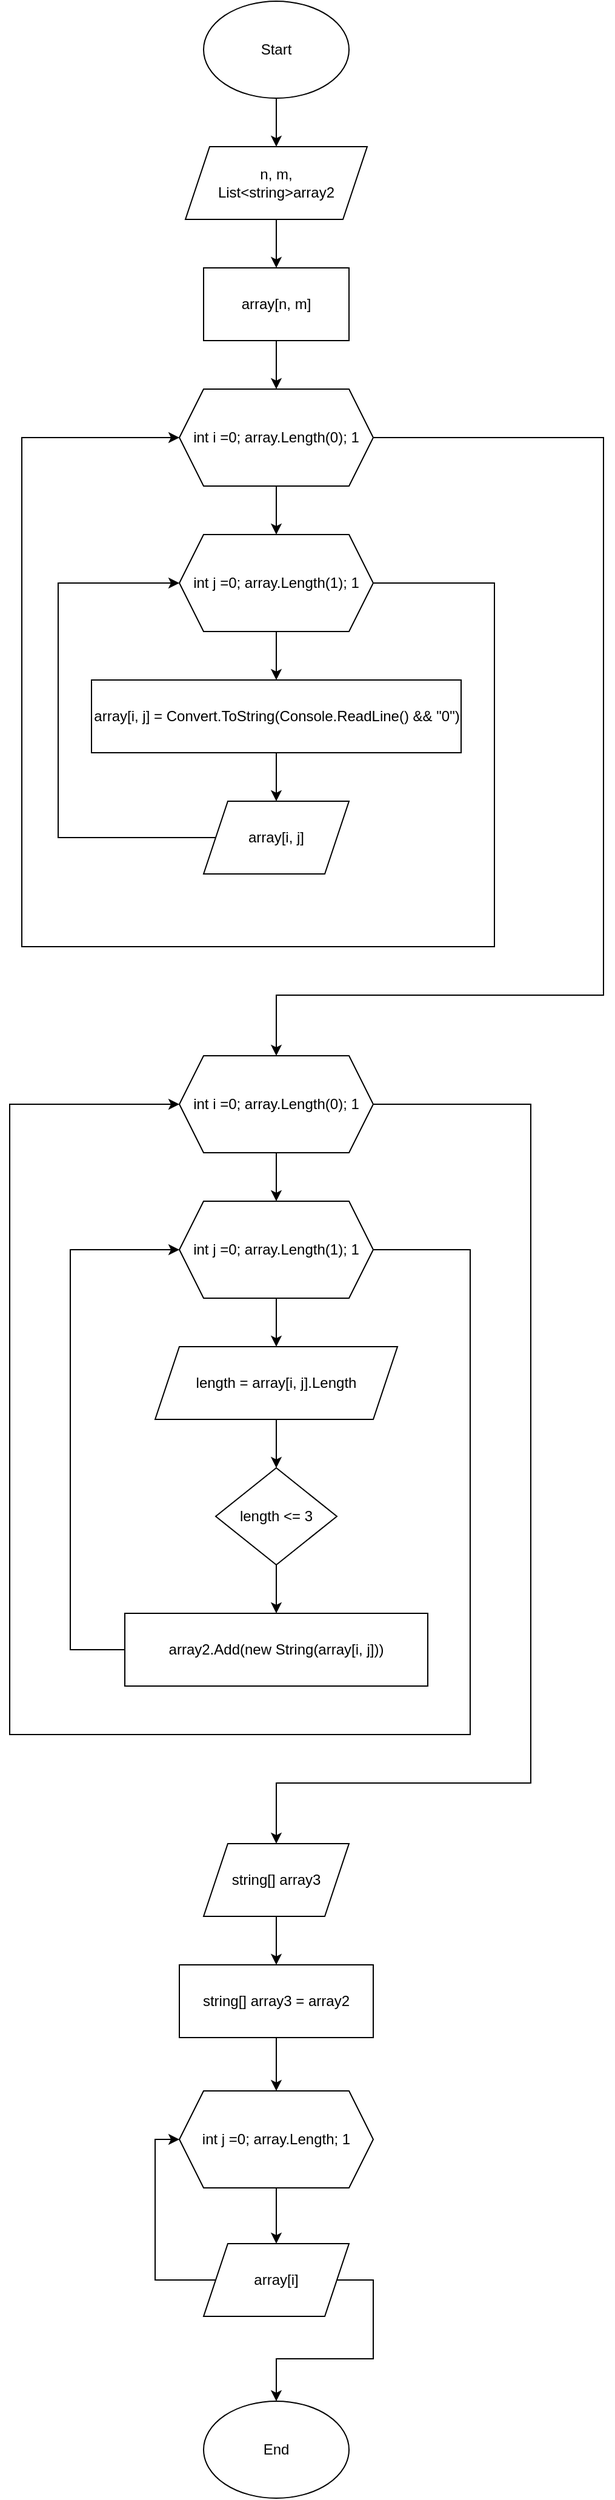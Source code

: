 <mxfile version="20.4.0" type="device"><diagram id="KKJSgqEc6Tp3Zs_Z0rap" name="Страница 1"><mxGraphModel dx="1309" dy="744" grid="1" gridSize="10" guides="1" tooltips="1" connect="1" arrows="1" fold="1" page="1" pageScale="1" pageWidth="827" pageHeight="1169" math="0" shadow="0"><root><mxCell id="0"/><mxCell id="1" parent="0"/><mxCell id="IKh7SrXzBCQoq3gelseL-4" style="edgeStyle=orthogonalEdgeStyle;rounded=0;orthogonalLoop=1;jettySize=auto;html=1;exitX=0.5;exitY=1;exitDx=0;exitDy=0;entryX=0.5;entryY=0;entryDx=0;entryDy=0;" edge="1" parent="1" source="IKh7SrXzBCQoq3gelseL-1" target="IKh7SrXzBCQoq3gelseL-2"><mxGeometry relative="1" as="geometry"/></mxCell><mxCell id="IKh7SrXzBCQoq3gelseL-1" value="Start" style="ellipse;whiteSpace=wrap;html=1;" vertex="1" parent="1"><mxGeometry x="340" y="30" width="120" height="80" as="geometry"/></mxCell><mxCell id="IKh7SrXzBCQoq3gelseL-5" style="edgeStyle=orthogonalEdgeStyle;rounded=0;orthogonalLoop=1;jettySize=auto;html=1;exitX=0.5;exitY=1;exitDx=0;exitDy=0;entryX=0.5;entryY=0;entryDx=0;entryDy=0;" edge="1" parent="1" source="IKh7SrXzBCQoq3gelseL-2" target="IKh7SrXzBCQoq3gelseL-3"><mxGeometry relative="1" as="geometry"/></mxCell><mxCell id="IKh7SrXzBCQoq3gelseL-2" value="n, m,&lt;br&gt;List&amp;lt;string&amp;gt;array2" style="shape=parallelogram;perimeter=parallelogramPerimeter;whiteSpace=wrap;html=1;fixedSize=1;" vertex="1" parent="1"><mxGeometry x="325" y="150" width="150" height="60" as="geometry"/></mxCell><mxCell id="IKh7SrXzBCQoq3gelseL-8" style="edgeStyle=orthogonalEdgeStyle;rounded=0;orthogonalLoop=1;jettySize=auto;html=1;exitX=0.5;exitY=1;exitDx=0;exitDy=0;entryX=0.5;entryY=0;entryDx=0;entryDy=0;" edge="1" parent="1" source="IKh7SrXzBCQoq3gelseL-3" target="IKh7SrXzBCQoq3gelseL-6"><mxGeometry relative="1" as="geometry"/></mxCell><mxCell id="IKh7SrXzBCQoq3gelseL-3" value="array[n, m]" style="rounded=0;whiteSpace=wrap;html=1;" vertex="1" parent="1"><mxGeometry x="340" y="250" width="120" height="60" as="geometry"/></mxCell><mxCell id="IKh7SrXzBCQoq3gelseL-9" style="edgeStyle=orthogonalEdgeStyle;rounded=0;orthogonalLoop=1;jettySize=auto;html=1;exitX=0.5;exitY=1;exitDx=0;exitDy=0;entryX=0.5;entryY=0;entryDx=0;entryDy=0;" edge="1" parent="1" source="IKh7SrXzBCQoq3gelseL-6" target="IKh7SrXzBCQoq3gelseL-7"><mxGeometry relative="1" as="geometry"/></mxCell><mxCell id="IKh7SrXzBCQoq3gelseL-18" style="edgeStyle=orthogonalEdgeStyle;rounded=0;orthogonalLoop=1;jettySize=auto;html=1;exitX=1;exitY=0.5;exitDx=0;exitDy=0;fontFamily=Helvetica;fontSize=12;entryX=0.5;entryY=0;entryDx=0;entryDy=0;" edge="1" parent="1" source="IKh7SrXzBCQoq3gelseL-6" target="IKh7SrXzBCQoq3gelseL-21"><mxGeometry relative="1" as="geometry"><mxPoint x="400" y="870" as="targetPoint"/><Array as="points"><mxPoint x="670" y="390"/><mxPoint x="670" y="850"/><mxPoint x="400" y="850"/></Array></mxGeometry></mxCell><mxCell id="IKh7SrXzBCQoq3gelseL-6" value="int i =0; array.Length(0); 1" style="shape=hexagon;perimeter=hexagonPerimeter2;whiteSpace=wrap;html=1;fixedSize=1;" vertex="1" parent="1"><mxGeometry x="320" y="350" width="160" height="80" as="geometry"/></mxCell><mxCell id="IKh7SrXzBCQoq3gelseL-12" style="edgeStyle=orthogonalEdgeStyle;rounded=0;orthogonalLoop=1;jettySize=auto;html=1;exitX=0.5;exitY=1;exitDx=0;exitDy=0;fontFamily=Helvetica;fontSize=12;" edge="1" parent="1" source="IKh7SrXzBCQoq3gelseL-7" target="IKh7SrXzBCQoq3gelseL-10"><mxGeometry relative="1" as="geometry"/></mxCell><mxCell id="IKh7SrXzBCQoq3gelseL-14" style="edgeStyle=orthogonalEdgeStyle;rounded=0;orthogonalLoop=1;jettySize=auto;html=1;exitX=1;exitY=0.5;exitDx=0;exitDy=0;entryX=0;entryY=0.5;entryDx=0;entryDy=0;fontFamily=Helvetica;fontSize=12;" edge="1" parent="1" source="IKh7SrXzBCQoq3gelseL-7" target="IKh7SrXzBCQoq3gelseL-6"><mxGeometry relative="1" as="geometry"><Array as="points"><mxPoint x="580" y="510"/><mxPoint x="580" y="810"/><mxPoint x="190" y="810"/><mxPoint x="190" y="390"/></Array></mxGeometry></mxCell><mxCell id="IKh7SrXzBCQoq3gelseL-7" value="int j =0; array.Length(1); 1" style="shape=hexagon;perimeter=hexagonPerimeter2;whiteSpace=wrap;html=1;fixedSize=1;" vertex="1" parent="1"><mxGeometry x="320" y="470" width="160" height="80" as="geometry"/></mxCell><mxCell id="IKh7SrXzBCQoq3gelseL-13" style="edgeStyle=orthogonalEdgeStyle;rounded=0;orthogonalLoop=1;jettySize=auto;html=1;exitX=0;exitY=0.5;exitDx=0;exitDy=0;entryX=0;entryY=0.5;entryDx=0;entryDy=0;fontFamily=Helvetica;fontSize=12;" edge="1" parent="1" source="IKh7SrXzBCQoq3gelseL-15" target="IKh7SrXzBCQoq3gelseL-7"><mxGeometry relative="1" as="geometry"><Array as="points"><mxPoint x="220" y="720"/><mxPoint x="220" y="510"/></Array></mxGeometry></mxCell><mxCell id="IKh7SrXzBCQoq3gelseL-16" style="edgeStyle=orthogonalEdgeStyle;rounded=0;orthogonalLoop=1;jettySize=auto;html=1;exitX=0.5;exitY=1;exitDx=0;exitDy=0;entryX=0.5;entryY=0;entryDx=0;entryDy=0;fontFamily=Helvetica;fontSize=12;" edge="1" parent="1" source="IKh7SrXzBCQoq3gelseL-10" target="IKh7SrXzBCQoq3gelseL-15"><mxGeometry relative="1" as="geometry"/></mxCell><mxCell id="IKh7SrXzBCQoq3gelseL-10" value="array[i, j] = Convert.ToString(Console.ReadLine() &amp;amp;&amp;amp; &quot;0&quot;)" style="rounded=0;whiteSpace=wrap;html=1;" vertex="1" parent="1"><mxGeometry x="247.5" y="590" width="305" height="60" as="geometry"/></mxCell><mxCell id="IKh7SrXzBCQoq3gelseL-15" value="array[i, j]" style="shape=parallelogram;perimeter=parallelogramPerimeter;whiteSpace=wrap;html=1;fixedSize=1;fontFamily=Helvetica;fontSize=12;" vertex="1" parent="1"><mxGeometry x="340" y="690" width="120" height="60" as="geometry"/></mxCell><mxCell id="IKh7SrXzBCQoq3gelseL-25" style="edgeStyle=orthogonalEdgeStyle;rounded=0;orthogonalLoop=1;jettySize=auto;html=1;exitX=0.5;exitY=1;exitDx=0;exitDy=0;entryX=0.5;entryY=0;entryDx=0;entryDy=0;fontFamily=Helvetica;fontSize=12;" edge="1" parent="1" source="IKh7SrXzBCQoq3gelseL-17" target="IKh7SrXzBCQoq3gelseL-19"><mxGeometry relative="1" as="geometry"/></mxCell><mxCell id="IKh7SrXzBCQoq3gelseL-17" value="length = array[i, j].Length" style="shape=parallelogram;perimeter=parallelogramPerimeter;whiteSpace=wrap;html=1;fixedSize=1;fontFamily=Helvetica;fontSize=12;" vertex="1" parent="1"><mxGeometry x="300" y="1140" width="200" height="60" as="geometry"/></mxCell><mxCell id="IKh7SrXzBCQoq3gelseL-26" style="edgeStyle=orthogonalEdgeStyle;rounded=0;orthogonalLoop=1;jettySize=auto;html=1;exitX=0.5;exitY=1;exitDx=0;exitDy=0;entryX=0.5;entryY=0;entryDx=0;entryDy=0;fontFamily=Helvetica;fontSize=12;" edge="1" parent="1" source="IKh7SrXzBCQoq3gelseL-19" target="IKh7SrXzBCQoq3gelseL-20"><mxGeometry relative="1" as="geometry"/></mxCell><mxCell id="IKh7SrXzBCQoq3gelseL-19" value="length &amp;lt;= 3" style="rhombus;whiteSpace=wrap;html=1;fontFamily=Helvetica;fontSize=12;" vertex="1" parent="1"><mxGeometry x="350" y="1240" width="100" height="80" as="geometry"/></mxCell><mxCell id="IKh7SrXzBCQoq3gelseL-27" style="edgeStyle=orthogonalEdgeStyle;rounded=0;orthogonalLoop=1;jettySize=auto;html=1;exitX=0;exitY=0.5;exitDx=0;exitDy=0;entryX=0;entryY=0.5;entryDx=0;entryDy=0;fontFamily=Helvetica;fontSize=12;" edge="1" parent="1" source="IKh7SrXzBCQoq3gelseL-20" target="IKh7SrXzBCQoq3gelseL-22"><mxGeometry relative="1" as="geometry"><Array as="points"><mxPoint x="230" y="1390"/><mxPoint x="230" y="1060"/></Array></mxGeometry></mxCell><mxCell id="IKh7SrXzBCQoq3gelseL-20" value="array2.Add(new String(array[i, j]))" style="rounded=0;whiteSpace=wrap;html=1;fontFamily=Helvetica;fontSize=12;" vertex="1" parent="1"><mxGeometry x="275" y="1360" width="250" height="60" as="geometry"/></mxCell><mxCell id="IKh7SrXzBCQoq3gelseL-23" style="edgeStyle=orthogonalEdgeStyle;rounded=0;orthogonalLoop=1;jettySize=auto;html=1;exitX=0.5;exitY=1;exitDx=0;exitDy=0;entryX=0.5;entryY=0;entryDx=0;entryDy=0;fontFamily=Helvetica;fontSize=12;" edge="1" parent="1" source="IKh7SrXzBCQoq3gelseL-21" target="IKh7SrXzBCQoq3gelseL-22"><mxGeometry relative="1" as="geometry"/></mxCell><mxCell id="IKh7SrXzBCQoq3gelseL-31" style="edgeStyle=orthogonalEdgeStyle;rounded=0;orthogonalLoop=1;jettySize=auto;html=1;exitX=1;exitY=0.5;exitDx=0;exitDy=0;entryX=0.5;entryY=0;entryDx=0;entryDy=0;fontFamily=Helvetica;fontSize=12;" edge="1" parent="1" source="IKh7SrXzBCQoq3gelseL-21" target="IKh7SrXzBCQoq3gelseL-29"><mxGeometry relative="1" as="geometry"><Array as="points"><mxPoint x="610" y="940"/><mxPoint x="610" y="1500"/><mxPoint x="400" y="1500"/></Array></mxGeometry></mxCell><mxCell id="IKh7SrXzBCQoq3gelseL-21" value="int i =0; array.Length(0); 1" style="shape=hexagon;perimeter=hexagonPerimeter2;whiteSpace=wrap;html=1;fixedSize=1;" vertex="1" parent="1"><mxGeometry x="320" y="900" width="160" height="80" as="geometry"/></mxCell><mxCell id="IKh7SrXzBCQoq3gelseL-24" style="edgeStyle=orthogonalEdgeStyle;rounded=0;orthogonalLoop=1;jettySize=auto;html=1;exitX=0.5;exitY=1;exitDx=0;exitDy=0;fontFamily=Helvetica;fontSize=12;" edge="1" parent="1" source="IKh7SrXzBCQoq3gelseL-22" target="IKh7SrXzBCQoq3gelseL-17"><mxGeometry relative="1" as="geometry"/></mxCell><mxCell id="IKh7SrXzBCQoq3gelseL-28" style="edgeStyle=orthogonalEdgeStyle;rounded=0;orthogonalLoop=1;jettySize=auto;html=1;exitX=1;exitY=0.5;exitDx=0;exitDy=0;entryX=0;entryY=0.5;entryDx=0;entryDy=0;fontFamily=Helvetica;fontSize=12;" edge="1" parent="1" source="IKh7SrXzBCQoq3gelseL-22" target="IKh7SrXzBCQoq3gelseL-21"><mxGeometry relative="1" as="geometry"><Array as="points"><mxPoint x="560" y="1060"/><mxPoint x="560" y="1460"/><mxPoint x="180" y="1460"/><mxPoint x="180" y="940"/></Array></mxGeometry></mxCell><mxCell id="IKh7SrXzBCQoq3gelseL-22" value="int j =0; array.Length(1); 1" style="shape=hexagon;perimeter=hexagonPerimeter2;whiteSpace=wrap;html=1;fixedSize=1;" vertex="1" parent="1"><mxGeometry x="320" y="1020" width="160" height="80" as="geometry"/></mxCell><mxCell id="IKh7SrXzBCQoq3gelseL-32" style="edgeStyle=orthogonalEdgeStyle;rounded=0;orthogonalLoop=1;jettySize=auto;html=1;exitX=0.5;exitY=1;exitDx=0;exitDy=0;entryX=0.5;entryY=0;entryDx=0;entryDy=0;fontFamily=Helvetica;fontSize=12;" edge="1" parent="1" source="IKh7SrXzBCQoq3gelseL-29" target="IKh7SrXzBCQoq3gelseL-30"><mxGeometry relative="1" as="geometry"/></mxCell><mxCell id="IKh7SrXzBCQoq3gelseL-29" value="string[] array3" style="shape=parallelogram;perimeter=parallelogramPerimeter;whiteSpace=wrap;html=1;fixedSize=1;fontFamily=Helvetica;fontSize=12;" vertex="1" parent="1"><mxGeometry x="340" y="1550" width="120" height="60" as="geometry"/></mxCell><mxCell id="IKh7SrXzBCQoq3gelseL-35" style="edgeStyle=orthogonalEdgeStyle;rounded=0;orthogonalLoop=1;jettySize=auto;html=1;exitX=0.5;exitY=1;exitDx=0;exitDy=0;fontFamily=Helvetica;fontSize=12;" edge="1" parent="1" source="IKh7SrXzBCQoq3gelseL-30" target="IKh7SrXzBCQoq3gelseL-33"><mxGeometry relative="1" as="geometry"/></mxCell><mxCell id="IKh7SrXzBCQoq3gelseL-30" value="string[] array3 = array2" style="rounded=0;whiteSpace=wrap;html=1;fontFamily=Helvetica;fontSize=12;" vertex="1" parent="1"><mxGeometry x="320" y="1650" width="160" height="60" as="geometry"/></mxCell><mxCell id="IKh7SrXzBCQoq3gelseL-36" style="edgeStyle=orthogonalEdgeStyle;rounded=0;orthogonalLoop=1;jettySize=auto;html=1;exitX=0.5;exitY=1;exitDx=0;exitDy=0;fontFamily=Helvetica;fontSize=12;" edge="1" parent="1" source="IKh7SrXzBCQoq3gelseL-33" target="IKh7SrXzBCQoq3gelseL-34"><mxGeometry relative="1" as="geometry"/></mxCell><mxCell id="IKh7SrXzBCQoq3gelseL-33" value="int j =0; array.Length; 1" style="shape=hexagon;perimeter=hexagonPerimeter2;whiteSpace=wrap;html=1;fixedSize=1;" vertex="1" parent="1"><mxGeometry x="320" y="1754" width="160" height="80" as="geometry"/></mxCell><mxCell id="IKh7SrXzBCQoq3gelseL-37" style="edgeStyle=orthogonalEdgeStyle;rounded=0;orthogonalLoop=1;jettySize=auto;html=1;exitX=0;exitY=0.5;exitDx=0;exitDy=0;entryX=0;entryY=0.5;entryDx=0;entryDy=0;fontFamily=Helvetica;fontSize=12;" edge="1" parent="1" source="IKh7SrXzBCQoq3gelseL-34" target="IKh7SrXzBCQoq3gelseL-33"><mxGeometry relative="1" as="geometry"><Array as="points"><mxPoint x="300" y="1910"/><mxPoint x="300" y="1794"/></Array></mxGeometry></mxCell><mxCell id="IKh7SrXzBCQoq3gelseL-39" style="edgeStyle=orthogonalEdgeStyle;rounded=0;orthogonalLoop=1;jettySize=auto;html=1;exitX=1;exitY=0.5;exitDx=0;exitDy=0;entryX=0.5;entryY=0;entryDx=0;entryDy=0;fontFamily=Helvetica;fontSize=12;" edge="1" parent="1" source="IKh7SrXzBCQoq3gelseL-34" target="IKh7SrXzBCQoq3gelseL-38"><mxGeometry relative="1" as="geometry"><Array as="points"><mxPoint x="480" y="1910"/><mxPoint x="480" y="1975"/><mxPoint x="400" y="1975"/></Array></mxGeometry></mxCell><mxCell id="IKh7SrXzBCQoq3gelseL-34" value="array[i]" style="shape=parallelogram;perimeter=parallelogramPerimeter;whiteSpace=wrap;html=1;fixedSize=1;fontFamily=Helvetica;fontSize=12;" vertex="1" parent="1"><mxGeometry x="340" y="1880" width="120" height="60" as="geometry"/></mxCell><mxCell id="IKh7SrXzBCQoq3gelseL-38" value="End" style="ellipse;whiteSpace=wrap;html=1;fontFamily=Helvetica;fontSize=12;" vertex="1" parent="1"><mxGeometry x="340" y="2010" width="120" height="80" as="geometry"/></mxCell></root></mxGraphModel></diagram></mxfile>